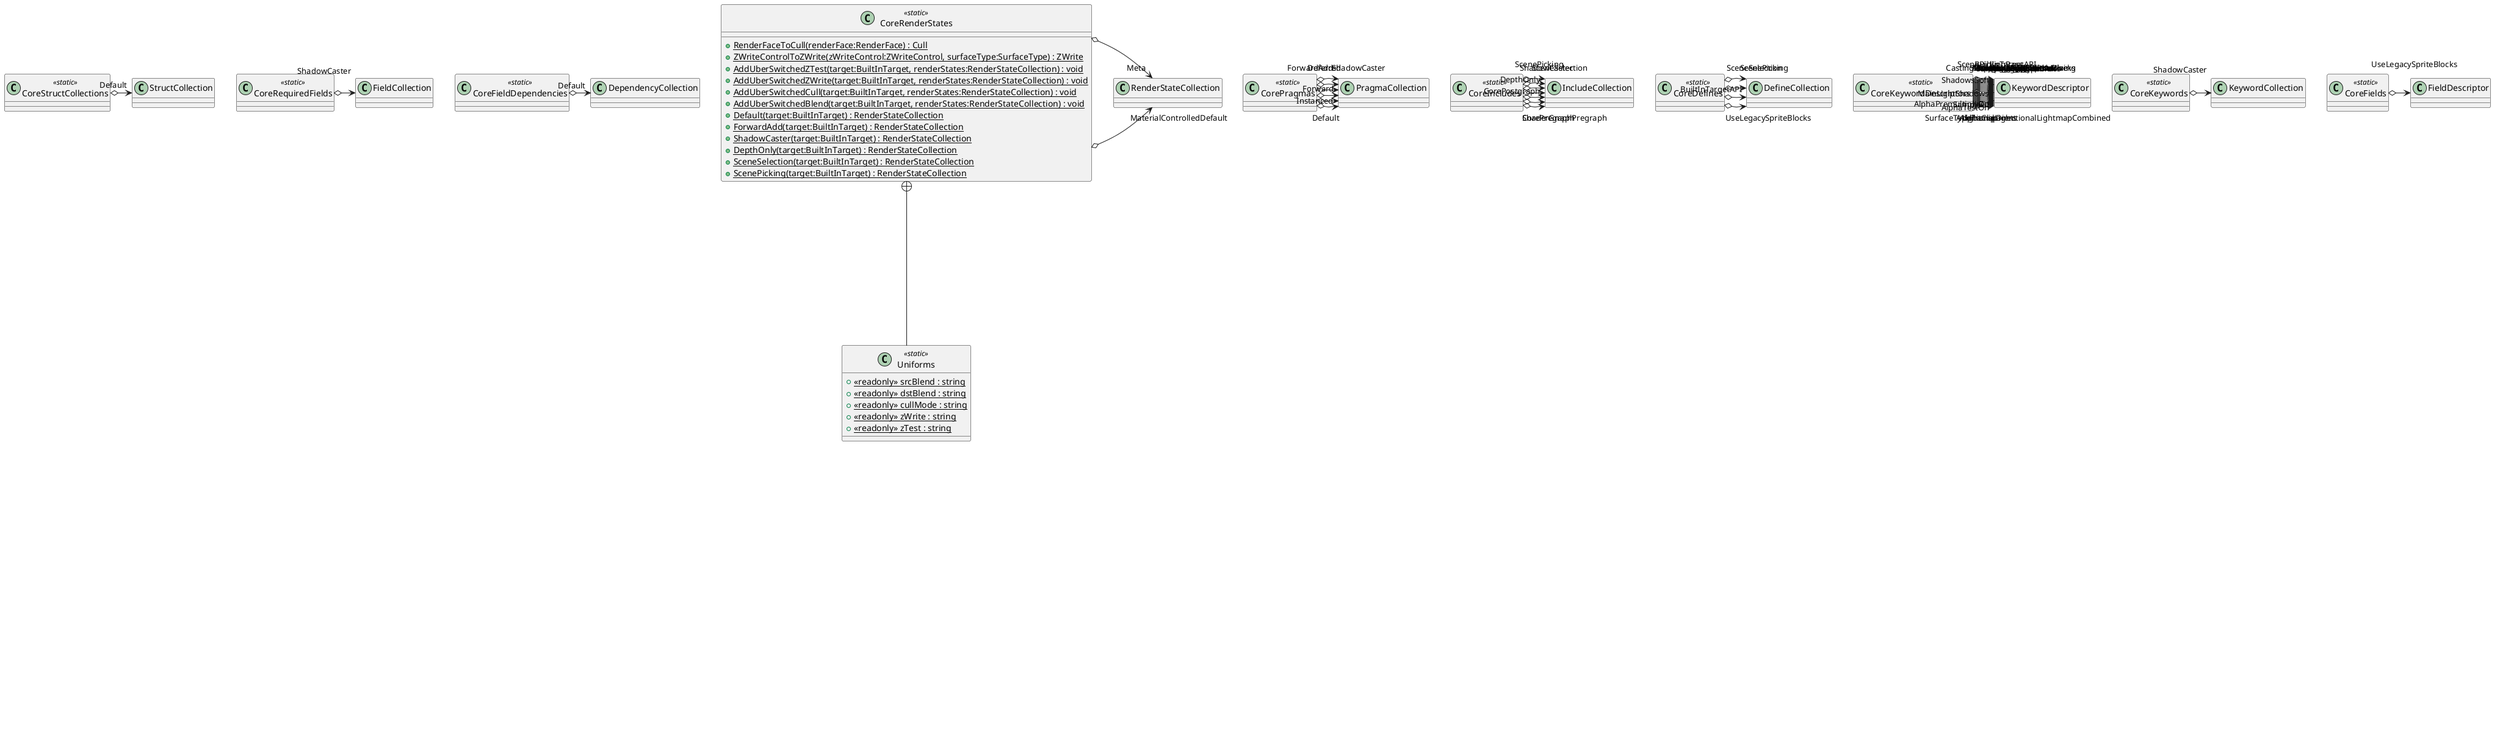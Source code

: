 @startuml
enum MaterialType {
    Lit,
    UnLit,
}
enum WorkflowMode {
    Specular,
    Metallic,
}
enum SurfaceType {
    Opaque,
    Transparent,
}
enum ZWriteControl {
    Auto= 0,
    ForceEnabled= 1,
    ForceDisabled= 2,
}
enum ZTestMode {
    Never= 1,
    Less= 2,
    Equal= 3,
    LEqual= 4,
    Greater= 5,
    NotEqual= 6,
    GEqual= 7,
    Always= 8,
}
enum AlphaMode {
    Alpha,
    Premultiply,
    Additive,
    Multiply,
}
enum RenderFace {
    Front= 2,
    Back= 1,
    Both= 0,
}
class BuiltInTarget <<sealed>> {
    + <<override>> latestVersion : int <<get>>
    + <<const>> kPipelineTag : string = "BuiltInPipeline"
    + <<const>> kLitMaterialTypeTag : string = "\"BuiltInMaterialType\" = \"Lit\""
    + <<const>> kUnlitMaterialTypeTag : string = "\"BuiltInMaterialType\" = \"Unlit\""
    + <<const>> kTemplatePath : string = "Packages/com.unity.shadergraph/Editor/Generation/Targets/BuiltIn/Editor/ShaderGraph/Templates/ShaderPass.template"
    + BuiltInTarget()
    + renderType : string <<get>>
    + renderQueue : string <<get>>
    + allowMaterialOverride : bool <<get>> <<set>>
    + alphaClip : bool <<get>> <<set>>
    + customEditorGUI : string <<get>> <<set>>
    + mayWriteDepth : bool <<get>>
    + <<override>> IsActive() : bool
    + <<override>> IsNodeAllowedByTarget(nodeType:Type) : bool
    + <<override>> Setup(context:TargetSetupContext) : void
    + <<override>> OnAfterMultiDeserialize(json:string) : void
    + <<override>> GetFields(context:TargetFieldContext) : void
    + <<override>> GetActiveBlocks(context:TargetActiveBlockContext) : void
    + <<override>> CollectShaderProperties(collector:PropertyCollector, generationMode:GenerationMode) : void
    + <<override>> ProcessPreviewMaterial(material:Material) : void
    + <<override>> saveContext : object <<get>>
    + <<override>> GetPropertiesGUI(context:TargetPropertyGUIContext, onChange:Action, registerUndo:Action<String>) : void
    + AddDefaultMaterialOverrideGUI(context:TargetPropertyGUIContext, onChange:Action, registerUndo:Action<String>) : void
    + GetDefaultSurfacePropertiesGUI(context:TargetPropertyGUIContext, onChange:Action, registerUndo:Action<String>) : void
    + TrySetActiveSubTarget(subTargetType:Type) : bool
    + <<override>> WorksWithSRP(scriptableRenderPipeline:RenderPipelineAsset) : bool
    + <<override>> OnAfterDeserialize(json:string) : void
}
class CorePasses <<static>> {
    + {static} DepthOnly(target:BuiltInTarget) : PassDescriptor
    + {static} ShadowCaster(target:BuiltInTarget) : PassDescriptor
    + {static} SceneSelection(target:BuiltInTarget) : PassDescriptor
    + {static} ScenePicking(target:BuiltInTarget) : PassDescriptor
}
class CoreBlockMasks {
}
class CoreStructCollections <<static>> {
}
class CoreRequiredFields <<static>> {
}
class CoreFieldDependencies <<static>> {
}
class CoreRenderStates <<static>> {
    + {static} RenderFaceToCull(renderFace:RenderFace) : Cull
    + {static} ZWriteControlToZWrite(zWriteControl:ZWriteControl, surfaceType:SurfaceType) : ZWrite
    + {static} AddUberSwitchedZTest(target:BuiltInTarget, renderStates:RenderStateCollection) : void
    + {static} AddUberSwitchedZWrite(target:BuiltInTarget, renderStates:RenderStateCollection) : void
    + {static} AddUberSwitchedCull(target:BuiltInTarget, renderStates:RenderStateCollection) : void
    + {static} AddUberSwitchedBlend(target:BuiltInTarget, renderStates:RenderStateCollection) : void
    + {static} Default(target:BuiltInTarget) : RenderStateCollection
    + {static} ForwardAdd(target:BuiltInTarget) : RenderStateCollection
    + {static} ShadowCaster(target:BuiltInTarget) : RenderStateCollection
    + {static} DepthOnly(target:BuiltInTarget) : RenderStateCollection
    + {static} SceneSelection(target:BuiltInTarget) : RenderStateCollection
    + {static} ScenePicking(target:BuiltInTarget) : RenderStateCollection
}
class CorePragmas <<static>> {
}
class CoreIncludes <<static>> {
}
class CoreDefines <<static>> {
}
class CoreKeywordDescriptors <<static>> {
}
class CoreKeywords <<static>> {
}
class CoreFields <<static>> {
}
class CoreCustomInterpDescriptors <<static>> {
}
class Uniforms <<static>> {
    + {static} <<readonly>> srcBlend : string
    + {static} <<readonly>> dstBlend : string
    + {static} <<readonly>> cullMode : string
    + {static} <<readonly>> zWrite : string
    + {static} <<readonly>> zTest : string
}
Target <|-- BuiltInTarget
IHasMetadata <|-- BuiltInTarget
BuiltInTarget --> "activeSubTarget" SubTarget
BuiltInTarget --> "surfaceType" SurfaceType
BuiltInTarget --> "zWriteControl" ZWriteControl
BuiltInTarget --> "zTestMode" ZTestMode
BuiltInTarget --> "alphaMode" AlphaMode
BuiltInTarget --> "renderFace" RenderFace
CoreStructCollections o-> "Default" StructCollection
CoreRequiredFields o-> "ShadowCaster" FieldCollection
CoreFieldDependencies o-> "Default" DependencyCollection
CoreRenderStates o-> "MaterialControlledDefault" RenderStateCollection
CoreRenderStates o-> "Meta" RenderStateCollection
CorePragmas o-> "Default" PragmaCollection
CorePragmas o-> "Instanced" PragmaCollection
CorePragmas o-> "Forward" PragmaCollection
CorePragmas o-> "ForwardAdd" PragmaCollection
CorePragmas o-> "Deferred" PragmaCollection
CorePragmas o-> "ShadowCaster" PragmaCollection
CoreIncludes o-> "CorePregraph" IncludeCollection
CoreIncludes o-> "ShaderGraphPregraph" IncludeCollection
CoreIncludes o-> "CorePostgraph" IncludeCollection
CoreIncludes o-> "DepthOnly" IncludeCollection
CoreIncludes o-> "ShadowCaster" IncludeCollection
CoreIncludes o-> "SceneSelection" IncludeCollection
CoreIncludes o-> "ScenePicking" IncludeCollection
CoreDefines o-> "UseLegacySpriteBlocks" DefineCollection
CoreDefines o-> "BuiltInTargetAPI" DefineCollection
CoreDefines o-> "SceneSelection" DefineCollection
CoreDefines o-> "ScenePicking" DefineCollection
CoreKeywordDescriptors o-> "Lightmap" KeywordDescriptor
CoreKeywordDescriptors o-> "DirectionalLightmapCombined" KeywordDescriptor
CoreKeywordDescriptors o-> "SampleGI" KeywordDescriptor
CoreKeywordDescriptors o-> "AlphaTestOn" KeywordDescriptor
CoreKeywordDescriptors o-> "AlphaClip" KeywordDescriptor
CoreKeywordDescriptors o-> "SurfaceTypeTransparent" KeywordDescriptor
CoreKeywordDescriptors o-> "AlphaPremultiplyOn" KeywordDescriptor
CoreKeywordDescriptors o-> "MainLightShadows" KeywordDescriptor
CoreKeywordDescriptors o-> "CastingPunctualLightShadow" KeywordDescriptor
CoreKeywordDescriptors o-> "AdditionalLights" KeywordDescriptor
CoreKeywordDescriptors o-> "AdditionalLightShadows" KeywordDescriptor
CoreKeywordDescriptors o-> "ShadowsSoft" KeywordDescriptor
CoreKeywordDescriptors o-> "MixedLightingSubtractive" KeywordDescriptor
CoreKeywordDescriptors o-> "LightmapShadowMixing" KeywordDescriptor
CoreKeywordDescriptors o-> "ShadowsShadowmask" KeywordDescriptor
CoreKeywordDescriptors o-> "SmoothnessChannel" KeywordDescriptor
CoreKeywordDescriptors o-> "ShapeLightType0" KeywordDescriptor
CoreKeywordDescriptors o-> "ShapeLightType1" KeywordDescriptor
CoreKeywordDescriptors o-> "ShapeLightType2" KeywordDescriptor
CoreKeywordDescriptors o-> "ShapeLightType3" KeywordDescriptor
CoreKeywordDescriptors o-> "UseLegacySpriteBlocks" KeywordDescriptor
CoreKeywordDescriptors o-> "BuiltInTargetAPI" KeywordDescriptor
CoreKeywordDescriptors o-> "SceneSelectionPass" KeywordDescriptor
CoreKeywordDescriptors o-> "ScenePickingPass" KeywordDescriptor
CoreKeywords o-> "ShadowCaster" KeywordCollection
CoreFields o-> "UseLegacySpriteBlocks" FieldDescriptor
CoreRenderStates +-- Uniforms
@enduml
